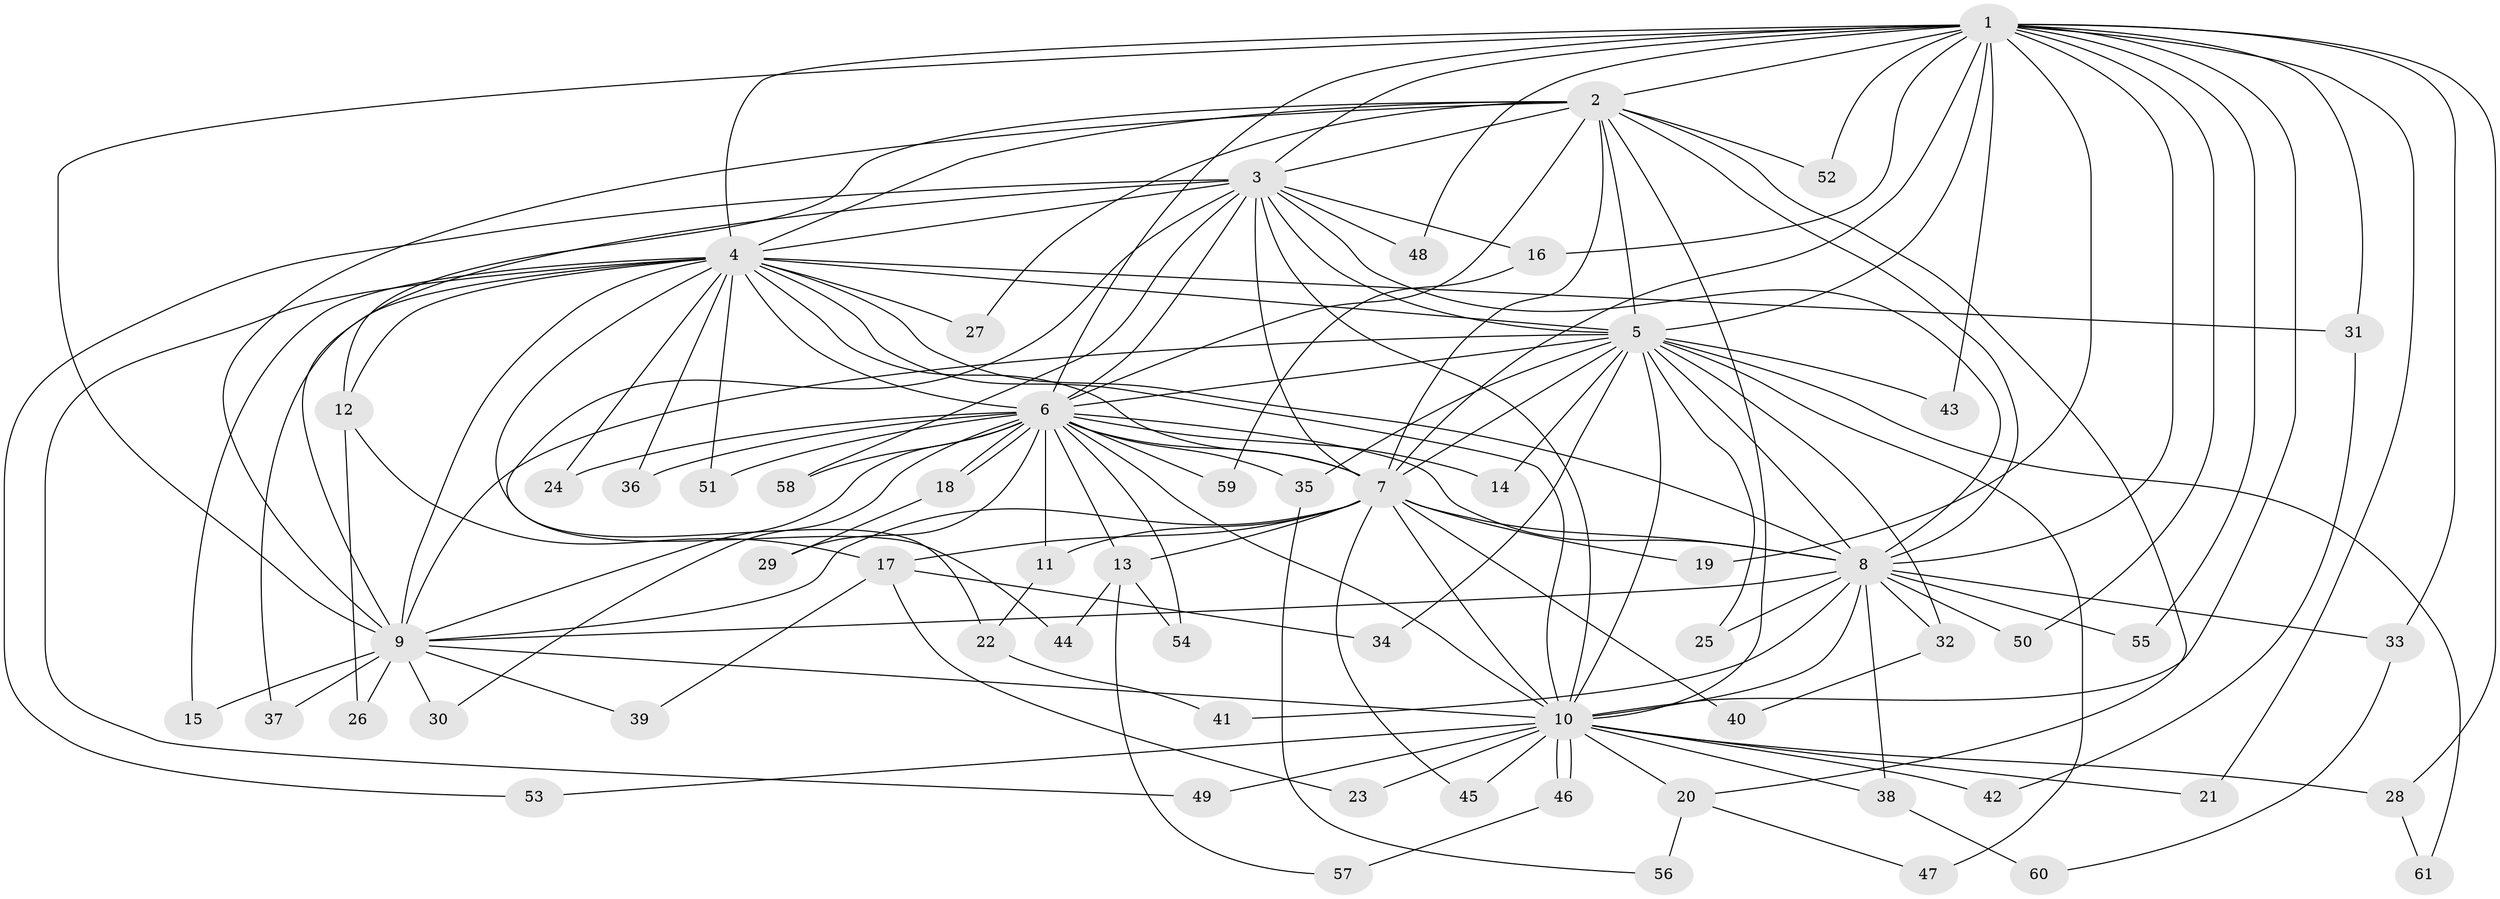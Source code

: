 // Generated by graph-tools (version 1.1) at 2025/11/02/27/25 16:11:02]
// undirected, 61 vertices, 147 edges
graph export_dot {
graph [start="1"]
  node [color=gray90,style=filled];
  1;
  2;
  3;
  4;
  5;
  6;
  7;
  8;
  9;
  10;
  11;
  12;
  13;
  14;
  15;
  16;
  17;
  18;
  19;
  20;
  21;
  22;
  23;
  24;
  25;
  26;
  27;
  28;
  29;
  30;
  31;
  32;
  33;
  34;
  35;
  36;
  37;
  38;
  39;
  40;
  41;
  42;
  43;
  44;
  45;
  46;
  47;
  48;
  49;
  50;
  51;
  52;
  53;
  54;
  55;
  56;
  57;
  58;
  59;
  60;
  61;
  1 -- 2;
  1 -- 3;
  1 -- 4;
  1 -- 5;
  1 -- 6;
  1 -- 7;
  1 -- 8;
  1 -- 9;
  1 -- 10;
  1 -- 16;
  1 -- 19;
  1 -- 21;
  1 -- 28;
  1 -- 31;
  1 -- 33;
  1 -- 43;
  1 -- 48;
  1 -- 50;
  1 -- 52;
  1 -- 55;
  2 -- 3;
  2 -- 4;
  2 -- 5;
  2 -- 6;
  2 -- 7;
  2 -- 8;
  2 -- 9;
  2 -- 10;
  2 -- 12;
  2 -- 20;
  2 -- 27;
  2 -- 52;
  3 -- 4;
  3 -- 5;
  3 -- 6;
  3 -- 7;
  3 -- 8;
  3 -- 9;
  3 -- 10;
  3 -- 16;
  3 -- 22;
  3 -- 48;
  3 -- 53;
  3 -- 58;
  4 -- 5;
  4 -- 6;
  4 -- 7;
  4 -- 8;
  4 -- 9;
  4 -- 10;
  4 -- 12;
  4 -- 15;
  4 -- 24;
  4 -- 27;
  4 -- 31;
  4 -- 36;
  4 -- 37;
  4 -- 44;
  4 -- 49;
  4 -- 51;
  5 -- 6;
  5 -- 7;
  5 -- 8;
  5 -- 9;
  5 -- 10;
  5 -- 14;
  5 -- 25;
  5 -- 32;
  5 -- 34;
  5 -- 35;
  5 -- 43;
  5 -- 47;
  5 -- 61;
  6 -- 7;
  6 -- 8;
  6 -- 9;
  6 -- 10;
  6 -- 11;
  6 -- 13;
  6 -- 14;
  6 -- 18;
  6 -- 18;
  6 -- 24;
  6 -- 29;
  6 -- 30;
  6 -- 35;
  6 -- 36;
  6 -- 51;
  6 -- 54;
  6 -- 58;
  6 -- 59;
  7 -- 8;
  7 -- 9;
  7 -- 10;
  7 -- 11;
  7 -- 13;
  7 -- 17;
  7 -- 19;
  7 -- 40;
  7 -- 45;
  8 -- 9;
  8 -- 10;
  8 -- 25;
  8 -- 32;
  8 -- 33;
  8 -- 38;
  8 -- 41;
  8 -- 50;
  8 -- 55;
  9 -- 10;
  9 -- 15;
  9 -- 26;
  9 -- 30;
  9 -- 37;
  9 -- 39;
  10 -- 20;
  10 -- 21;
  10 -- 23;
  10 -- 28;
  10 -- 38;
  10 -- 42;
  10 -- 45;
  10 -- 46;
  10 -- 46;
  10 -- 49;
  10 -- 53;
  11 -- 22;
  12 -- 17;
  12 -- 26;
  13 -- 44;
  13 -- 54;
  13 -- 57;
  16 -- 59;
  17 -- 23;
  17 -- 34;
  17 -- 39;
  18 -- 29;
  20 -- 47;
  20 -- 56;
  22 -- 41;
  28 -- 61;
  31 -- 42;
  32 -- 40;
  33 -- 60;
  35 -- 56;
  38 -- 60;
  46 -- 57;
}
